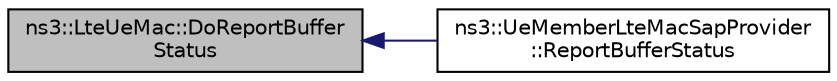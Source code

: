digraph "ns3::LteUeMac::DoReportBufferStatus"
{
  edge [fontname="Helvetica",fontsize="10",labelfontname="Helvetica",labelfontsize="10"];
  node [fontname="Helvetica",fontsize="10",shape=record];
  rankdir="LR";
  Node1 [label="ns3::LteUeMac::DoReportBuffer\lStatus",height=0.2,width=0.4,color="black", fillcolor="grey75", style="filled", fontcolor="black"];
  Node1 -> Node2 [dir="back",color="midnightblue",fontsize="10",style="solid"];
  Node2 [label="ns3::UeMemberLteMacSapProvider\l::ReportBufferStatus",height=0.2,width=0.4,color="black", fillcolor="white", style="filled",URL="$d4/d72/classns3_1_1UeMemberLteMacSapProvider.html#ad54a3a7e1d13643559bb9ff2a7b19aef"];
}
